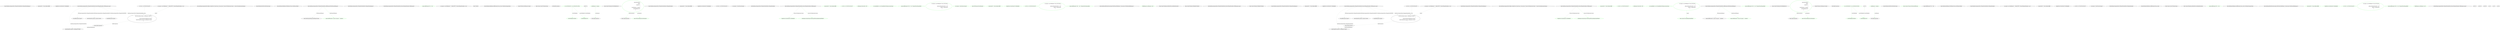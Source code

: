 digraph  {
m0_0_0 [file=merged, label="Entry RestSharp.IntegrationTests.MultipartFormDataTests.MultipartFormDataAsync()", span="23-23"];
m0_0_1 [file=merged, label="string baseUrl = ''http://localhost:8888/''", span="25-25"];
m0_0_2 [file=merged, label="SimpleServer.Create(baseUrl, EchoHandler)", span="27-27"];
m0_0_3 [file=merged, label="var client = new RestClient(baseUrl)", span="29-29"];
m0_0_8 [file=merged, label="Entry RestSharp.IntegrationTests.Helpers.SimpleServer.Create(string, System.Action<System.Net.HttpListenerContext>, System.Net.AuthenticationSchemes)", span="19-19"];
m0_0_4 [file=merged, label="var request = new RestRequest(''/'', Method.POST) { AlwaysMultipartFormData = true }", span="30-30"];
m0_0_6 [file=merged, label="client.ExecuteAsync(request, (restResponse, handle) =>\r\n                {\r\n                    Console.WriteLine(restResponse.Content);\r\n                    \\nAssert.Equal(this.expected, restResponse.Content);\r\n                })", span="34-38"];
m0_0_9 [file=merged, label="Entry RestSharp.RestClient.RestClient(string)", span="150-150"];
m0_0_5 [file=merged, label="this.AddParameters(request)", span="32-32"];
m0_0_10 [file=merged, label="Entry RestSharp.RestRequest.RestRequest(string, RestSharp.Method)", span="93-93"];
m0_0_11 [file=merged, label="Entry RestSharp.IntegrationTests.MultipartFormDataTests.AddParameters(RestSharp.RestRequest)", span="69-69"];
m0_0_7 [file=merged, label="Exit RestSharp.IntegrationTests.MultipartFormDataTests.MultipartFormDataAsync()", span="23-23"];
m0_0_13 [file=merged, label="Entry lambda expression", span="34-38"];
m0_0_37 [file=merged, label="Exit RestSharp.IntegrationTests.MultipartFormDataTests.AlwaysMultipartFormData_WithParameter()", span="64-64"];
m0_0_38 [file=merged, label="Entry RestSharp.RestRequest.RestRequest(string)", span="86-86"];
m0_0_69 [color=green, community=0, file=merged, label="request.AddParameter(''foo'', ''bar'')", prediction=0, span="127-127"];
m0_0_70 [color=green, community=0, file=merged, label="request.AddParameter(''a name with spaces'', ''somedata'')", prediction=1, span="128-128"];
m0_0_23 [file=merged, label="var request = new RestRequest(''/'', Method.POST) { AlwaysMultipartFormData = true }", span="50-50"];
m0_0_40 [file=merged, label="Entry Unk.Null", span="351-351"];
m0_0_39 [file=merged, label="Entry RestSharp.RestRequest.AddParameter(string, object, RestSharp.ParameterType)", span="372-372"];
m0_0_14 [file=merged, label="Console.WriteLine(restResponse.Content)", span="36-36"];
m0_0_15 [file=merged, label="Assert.Equal(this.expected, restResponse.Content)", span="37-37"];
m0_0_17 [file=merged, label="Entry System.Console.WriteLine(string)", span="0-0"];
m0_0_16 [file=merged, label="Exit lambda expression", span="34-38"];
m0_0_58 [color=green, community=0, file=merged, label="eventWaitHandle.Set()", prediction=2, span="106-106"];
m0_0_59 [file=merged, label="Exit lambda expression", span="103-107"];
m0_0_60 [file=merged, label="Entry System.Threading.EventWaitHandle.Set()", span="0-0"];
m0_0_56 [file=merged, label="Entry lambda expression", span="103-107"];
m0_0_57 [color=green, community=0, file=merged, label="syncResponse = response", prediction=3, span="105-105"];
m0_0_19 [file=merged, label="Entry RestSharp.IntegrationTests.MultipartFormDataTests.MultipartFormData()", span="43-43"];
m0_0_20 [file=merged, label="string baseUrl = ''http://localhost:8888/''", span="45-45"];
m0_0_21 [file=merged, label="SimpleServer.Create(baseUrl, EchoHandler)", span="47-47"];
m0_0_22 [file=merged, label="var client = new RestClient(baseUrl)", span="49-49"];
m0_0_25 [file=merged, label="var response = client.Execute(request)", span="54-54"];
m0_0_24 [file=merged, label="this.AddParameters(request)", span="52-52"];
m0_0_26 [file=merged, label="Assert.Equal(this.expected, response.Content)", span="56-56"];
m0_0_27 [file=merged, label="Exit RestSharp.IntegrationTests.MultipartFormDataTests.MultipartFormData()", span="43-43"];
m0_0_29 [file=merged, label="Entry RestSharp.IntegrationTests.MultipartFormDataTests.AlwaysMultipartFormData_WithParameter()", span="64-64"];
m0_0_30 [color=green, community=0, file=merged, label="string baseUrl = ''http://localhost:8888/''", prediction=4, span="66-66"];
m0_0_31 [color=green, community=0, file=merged, label="SimpleServer.Create(baseUrl, EchoHandler)", prediction=5, span="68-68"];
m0_0_32 [color=green, community=0, file=merged, label="var client = new RestClient(baseUrl)", prediction=6, span="70-70"];
m0_0_62 [color=green, community=0, file=merged, label="obj.Response.StatusCode = 200", prediction=7, span="118-118"];
m0_0_63 [color=green, community=0, file=merged, label="var streamReader = new StreamReader(obj.Request.InputStream)", prediction=8, span="120-120"];
m0_0_64 [color=green, community=0, file=merged, label="obj.Response.OutputStream.WriteStringUtf8(streamReader.ReadToEnd())", prediction=5, span="122-122"];
m0_0_34 [color=green, community=0, file=merged, label="request.AddParameter(''title'', ''test'', ParameterType.RequestBody)", prediction=10, span="76-76"];
m0_0_33 [color=green, community=0, file=merged, label="var request = new RestRequest(''?json_route=/posts'')\r\n                                  {\r\n                                      \\nAlwaysMultipartFormData = true,\r\n                                      Method = Method.POST,\r\n                                  }", prediction=11, span="71-75"];
m0_0_35 [color=green, community=0, file=merged, label="var response = client.Execute(request)", prediction=12, span="78-78"];
m0_0_36 [color=green, community=0, file=merged, label="Assert.Null(response.ErrorException)", prediction=13, span="79-79"];
m0_0_42 [color=green, community=0, file=merged, label="string baseUrl = ''http://localhost:8888/''", prediction=14, span="86-86"];
m0_0_43 [color=green, community=0, file=merged, label="SimpleServer.Create(baseUrl, EchoHandler)", prediction=15, span="88-88"];
m0_0_44 [color=green, community=0, file=merged, label="var client = new RestClient(baseUrl)", prediction=16, span="90-90"];
m0_0_41 [file=merged, label="Entry RestSharp.IntegrationTests.MultipartFormDataTests.AlwaysMultipartFormData_WithParameter_Async()", span="84-84"];
m0_0_45 [color=green, community=0, file=merged, label="var request = new RestRequest(''?json_route=/posts'')\r\n                                  {\r\n                                      \\nAlwaysMultipartFormData = true,\r\n                                      Method = Method.POST,\r\n                                  }", prediction=17, span="91-95"];
m0_0_49 [color=green, community=0, file=merged, label="client.ExecuteAsync(\r\n                        request,\r\n                        response =>\r\n                            {\r\n                                \\nsyncResponse = response;\r\n                                eventWaitHandle.Set();\r\n                            })", prediction=18, span="101-107"];
m0_0_46 [color=green, community=0, file=merged, label="request.AddParameter(''title'', ''test'', ParameterType.RequestBody)", prediction=19, span="96-96"];
m0_0_50 [color=green, community=0, file=merged, label="eventWaitHandle.WaitOne()", prediction=2, span="109-109"];
m0_0_51 [color=green, community=0, file=merged, label="Assert.Null(syncResponse.ErrorException)", prediction=18, span="112-112"];
m0_0_54 [file=merged, label="Entry RestSharp.IRestClient.ExecuteAsync(RestSharp.IRestRequest, System.Action<RestSharp.IRestResponse>)", span="16-16"];
m0_0_47 [color=green, community=0, file=merged, label="IRestResponse syncResponse = null", prediction=22, span="97-97"];
m0_0_48 [color=green, community=0, file=merged, label="var eventWaitHandle = new AutoResetEvent(false)", prediction=2, span="99-99"];
m0_0_53 [file=merged, label="Entry System.Threading.AutoResetEvent.AutoResetEvent(bool)", span="0-0"];
m0_0_55 [file=merged, label="Entry System.Threading.WaitHandle.WaitOne()", span="0-0"];
m0_0_52 [file=merged, label="Exit RestSharp.IntegrationTests.MultipartFormDataTests.AlwaysMultipartFormData_WithParameter_Async()", span="84-84"];
m1_55 [cluster="System.Threading.WaitHandle.WaitOne()", file="MultipartFormDataTests.cs", label="Entry System.Threading.WaitHandle.WaitOne()", span="0-0"];
m1_0 [cluster="RestSharp.IntegrationTests.MultipartFormDataTests.MultipartFormDataAsync()", file="MultipartFormDataTests.cs", label="Entry RestSharp.IntegrationTests.MultipartFormDataTests.MultipartFormDataAsync()", span="23-23"];
m1_1 [cluster="RestSharp.IntegrationTests.MultipartFormDataTests.MultipartFormDataAsync()", file="MultipartFormDataTests.cs", label="string baseUrl = ''http://localhost:8888/''", span="25-25"];
m1_2 [cluster="RestSharp.IntegrationTests.MultipartFormDataTests.MultipartFormDataAsync()", file="MultipartFormDataTests.cs", label="SimpleServer.Create(baseUrl, EchoHandler)", span="27-27"];
m1_3 [cluster="RestSharp.IntegrationTests.MultipartFormDataTests.MultipartFormDataAsync()", file="MultipartFormDataTests.cs", label="var client = new RestClient(baseUrl)", span="29-29"];
m1_4 [cluster="RestSharp.IntegrationTests.MultipartFormDataTests.MultipartFormDataAsync()", file="MultipartFormDataTests.cs", label="var request = new RestRequest(''/'', Method.POST) { AlwaysMultipartFormData = true }", span="30-30"];
m1_6 [cluster="RestSharp.IntegrationTests.MultipartFormDataTests.MultipartFormDataAsync()", file="MultipartFormDataTests.cs", label="client.ExecuteAsync(request, (restResponse, handle) =>\r\n                {\r\n                    Console.WriteLine(restResponse.Content);\r\n                    \\nAssert.Equal(this.expected, restResponse.Content);\r\n                })", span="34-38"];
m1_5 [cluster="RestSharp.IntegrationTests.MultipartFormDataTests.MultipartFormDataAsync()", file="MultipartFormDataTests.cs", label="this.AddParameters(request)", span="32-32"];
m1_7 [cluster="RestSharp.IntegrationTests.MultipartFormDataTests.MultipartFormDataAsync()", file="MultipartFormDataTests.cs", label="Exit RestSharp.IntegrationTests.MultipartFormDataTests.MultipartFormDataAsync()", span="23-23"];
m1_8 [cluster="RestSharp.IntegrationTests.Helpers.SimpleServer.Create(string, System.Action<System.Net.HttpListenerContext>, System.Net.AuthenticationSchemes)", file="MultipartFormDataTests.cs", label="Entry RestSharp.IntegrationTests.Helpers.SimpleServer.Create(string, System.Action<System.Net.HttpListenerContext>, System.Net.AuthenticationSchemes)", span="19-19"];
m1_29 [cluster="RestSharp.IntegrationTests.MultipartFormDataTests.AlwaysMultipartFormData_WithParameter()", file="MultipartFormDataTests.cs", label="Entry RestSharp.IntegrationTests.MultipartFormDataTests.AlwaysMultipartFormData_WithParameter()", span="64-64"];
m1_30 [cluster="RestSharp.IntegrationTests.MultipartFormDataTests.AlwaysMultipartFormData_WithParameter()", color=green, community=0, file="MultipartFormDataTests.cs", label="string baseUrl = ''http://localhost:8888/''", prediction=24, span="66-66"];
m1_31 [cluster="RestSharp.IntegrationTests.MultipartFormDataTests.AlwaysMultipartFormData_WithParameter()", color=green, community=0, file="MultipartFormDataTests.cs", label="SimpleServer.Create(baseUrl, EchoHandler)", prediction=25, span="68-68"];
m1_32 [cluster="RestSharp.IntegrationTests.MultipartFormDataTests.AlwaysMultipartFormData_WithParameter()", color=green, community=0, file="MultipartFormDataTests.cs", label="var client = new RestClient(baseUrl)", prediction=26, span="70-70"];
m1_62 [cluster="RestSharp.IntegrationTests.MultipartFormDataTests.EchoHandler(System.Net.HttpListenerContext)", color=green, community=0, file="MultipartFormDataTests.cs", label="obj.Response.StatusCode = 200", prediction=27, span="118-118"];
m1_63 [cluster="RestSharp.IntegrationTests.MultipartFormDataTests.EchoHandler(System.Net.HttpListenerContext)", color=green, community=0, file="MultipartFormDataTests.cs", label="var streamReader = new StreamReader(obj.Request.InputStream)", prediction=28, span="120-120"];
m1_64 [cluster="RestSharp.IntegrationTests.MultipartFormDataTests.EchoHandler(System.Net.HttpListenerContext)", color=green, community=0, file="MultipartFormDataTests.cs", label="obj.Response.OutputStream.WriteStringUtf8(streamReader.ReadToEnd())", prediction=25, span="122-122"];
m1_33 [cluster="RestSharp.IntegrationTests.MultipartFormDataTests.AlwaysMultipartFormData_WithParameter()", color=green, community=0, file="MultipartFormDataTests.cs", label="var request = new RestRequest(''?json_route=/posts'')\r\n                                  {\r\n                                      \\nAlwaysMultipartFormData = true,\r\n                                      Method = Method.POST,\r\n                                  }", prediction=30, span="71-75"];
m1_38 [cluster="RestSharp.IntegrationTests.MultipartFormDataTests.AddParameters(RestSharp.RestRequest)", file="MultipartFormDataTests.cs", label="request.AddParameter(''a name with spaces'', ''somedata'')", span="72-72"];
m1_34 [cluster="RestSharp.IntegrationTests.MultipartFormDataTests.AlwaysMultipartFormData_WithParameter()", color=green, community=0, file="MultipartFormDataTests.cs", label="request.AddParameter(''title'', ''test'', ParameterType.RequestBody)", prediction=31, span="76-76"];
m1_60 [cluster="System.Threading.EventWaitHandle.Set()", file="MultipartFormDataTests.cs", label="Entry System.Threading.EventWaitHandle.Set()", span="0-0"];
m1_56 [cluster="lambda expression", file="MultipartFormDataTests.cs", label="Entry lambda expression", span="103-107"];
m1_13 [cluster="lambda expression", file="MultipartFormDataTests.cs", label="Entry lambda expression", span="34-38"];
m1_14 [cluster="lambda expression", file="MultipartFormDataTests.cs", label="Console.WriteLine(restResponse.Content)", span="36-36"];
m1_15 [cluster="lambda expression", file="MultipartFormDataTests.cs", label="Assert.Equal(this.expected, restResponse.Content)", span="37-37"];
m1_16 [cluster="lambda expression", file="MultipartFormDataTests.cs", label="Exit lambda expression", span="34-38"];
m1_58 [cluster="lambda expression", color=green, community=0, file="MultipartFormDataTests.cs", label="eventWaitHandle.Set()", prediction=32, span="106-106"];
m1_57 [cluster="lambda expression", color=green, community=0, file="MultipartFormDataTests.cs", label="syncResponse = response", prediction=33, span="105-105"];
m1_59 [cluster="lambda expression", file="MultipartFormDataTests.cs", label="Exit lambda expression", span="103-107"];
m1_9 [cluster="RestSharp.RestClient.RestClient(string)", file="MultipartFormDataTests.cs", label="Entry RestSharp.RestClient.RestClient(string)", span="150-150"];
m1_35 [cluster="System.IO.StreamReader.ReadToEnd()", color=green, community=0, file="MultipartFormDataTests.cs", label="Entry System.IO.StreamReader.ReadToEnd()", prediction=30, span="0-0"];
m1_36 [cluster="System.IO.Stream.WriteStringUtf8(string)", color=green, community=0, file="MultipartFormDataTests.cs", label="Entry System.IO.Stream.WriteStringUtf8(string)", prediction=35, span="7-7"];
m1_37 [cluster="RestSharp.IntegrationTests.MultipartFormDataTests.AddParameters(RestSharp.RestRequest)", file="MultipartFormDataTests.cs", label="request.AddParameter(''foo'', ''bar'')", span="71-71"];
m1_10 [cluster="RestSharp.RestRequest.RestRequest(string, RestSharp.Method)", file="MultipartFormDataTests.cs", label="Entry RestSharp.RestRequest.RestRequest(string, RestSharp.Method)", span="93-93"];
m1_19 [cluster="RestSharp.IntegrationTests.MultipartFormDataTests.MultipartFormData()", file="MultipartFormDataTests.cs", label="Entry RestSharp.IntegrationTests.MultipartFormDataTests.MultipartFormData()", span="43-43"];
m1_23 [cluster="RestSharp.IntegrationTests.MultipartFormDataTests.MultipartFormData()", file="MultipartFormDataTests.cs", label="var request = new RestRequest(''/'', Method.POST) { AlwaysMultipartFormData = true }", span="50-50"];
m1_20 [cluster="RestSharp.IntegrationTests.MultipartFormDataTests.MultipartFormData()", file="MultipartFormDataTests.cs", label="string baseUrl = ''http://localhost:8888/''", span="45-45"];
m1_21 [cluster="RestSharp.IntegrationTests.MultipartFormDataTests.MultipartFormData()", file="MultipartFormDataTests.cs", label="SimpleServer.Create(baseUrl, EchoHandler)", span="47-47"];
m1_22 [cluster="RestSharp.IntegrationTests.MultipartFormDataTests.MultipartFormData()", file="MultipartFormDataTests.cs", label="var client = new RestClient(baseUrl)", span="49-49"];
m1_25 [cluster="RestSharp.IntegrationTests.MultipartFormDataTests.MultipartFormData()", file="MultipartFormDataTests.cs", label="var response = client.Execute(request)", span="54-54"];
m1_24 [cluster="RestSharp.IntegrationTests.MultipartFormDataTests.MultipartFormData()", file="MultipartFormDataTests.cs", label="this.AddParameters(request)", span="52-52"];
m1_26 [cluster="RestSharp.IntegrationTests.MultipartFormDataTests.MultipartFormData()", file="MultipartFormDataTests.cs", label="Assert.Equal(this.expected, response.Content)", span="56-56"];
m1_27 [cluster="RestSharp.IntegrationTests.MultipartFormDataTests.MultipartFormData()", file="MultipartFormDataTests.cs", label="Exit RestSharp.IntegrationTests.MultipartFormDataTests.MultipartFormData()", span="43-43"];
m1_40 [cluster="RestSharp.RestRequest.AddParameter(string, object)", file="MultipartFormDataTests.cs", label="Entry RestSharp.RestRequest.AddParameter(string, object)", span="351-351"];
m1_17 [cluster="System.Console.WriteLine(string)", file="MultipartFormDataTests.cs", label="Entry System.Console.WriteLine(string)", span="0-0"];
m1_53 [cluster="System.Threading.AutoResetEvent.AutoResetEvent(bool)", file="MultipartFormDataTests.cs", label="Entry System.Threading.AutoResetEvent.AutoResetEvent(bool)", span="0-0"];
m1_11 [cluster="RestSharp.IntegrationTests.MultipartFormDataTests.AddParameters(RestSharp.RestRequest)", file="MultipartFormDataTests.cs", label="Entry RestSharp.IntegrationTests.MultipartFormDataTests.AddParameters(RestSharp.RestRequest)", span="69-69"];
m1_69 [cluster="RestSharp.IntegrationTests.MultipartFormDataTests.AddParameters(RestSharp.RestRequest)", color=green, community=0, file="MultipartFormDataTests.cs", label="request.AddParameter(''foo'', ''bar'')", prediction=36, span="127-127"];
m1_70 [cluster="RestSharp.IntegrationTests.MultipartFormDataTests.AddParameters(RestSharp.RestRequest)", color=green, community=0, file="MultipartFormDataTests.cs", label="request.AddParameter(''a name with spaces'', ''somedata'')", prediction=37, span="128-128"];
m1_39 [cluster="RestSharp.RestRequest.AddParameter(string, object, RestSharp.ParameterType)", file="MultipartFormDataTests.cs", label="Entry RestSharp.RestRequest.AddParameter(string, object, RestSharp.ParameterType)", span="372-372"];
m1_54 [cluster="RestSharp.IRestClient.ExecuteAsync(RestSharp.IRestRequest, System.Action<RestSharp.IRestResponse>)", file="MultipartFormDataTests.cs", label="Entry RestSharp.IRestClient.ExecuteAsync(RestSharp.IRestRequest, System.Action<RestSharp.IRestResponse>)", span="16-16"];
m1_41 [cluster="RestSharp.IntegrationTests.MultipartFormDataTests.AlwaysMultipartFormData_WithParameter_Async()", file="MultipartFormDataTests.cs", label="Entry RestSharp.IntegrationTests.MultipartFormDataTests.AlwaysMultipartFormData_WithParameter_Async()", span="84-84"];
m1_42 [cluster="RestSharp.IntegrationTests.MultipartFormDataTests.AlwaysMultipartFormData_WithParameter_Async()", color=green, community=0, file="MultipartFormDataTests.cs", label="string baseUrl = ''http://localhost:8888/''", prediction=38, span="86-86"];
m1_43 [cluster="RestSharp.IntegrationTests.MultipartFormDataTests.AlwaysMultipartFormData_WithParameter_Async()", color=green, community=0, file="MultipartFormDataTests.cs", label="SimpleServer.Create(baseUrl, EchoHandler)", prediction=39, span="88-88"];
m1_44 [cluster="RestSharp.IntegrationTests.MultipartFormDataTests.AlwaysMultipartFormData_WithParameter_Async()", color=green, community=0, file="MultipartFormDataTests.cs", label="var client = new RestClient(baseUrl)", prediction=40, span="90-90"];
m1_45 [cluster="RestSharp.IntegrationTests.MultipartFormDataTests.AlwaysMultipartFormData_WithParameter_Async()", color=green, community=0, file="MultipartFormDataTests.cs", label="var request = new RestRequest(''?json_route=/posts'')\r\n                                  {\r\n                                      \\nAlwaysMultipartFormData = true,\r\n                                      Method = Method.POST,\r\n                                  }", prediction=41, span="91-95"];
m1_49 [cluster="RestSharp.IntegrationTests.MultipartFormDataTests.AlwaysMultipartFormData_WithParameter_Async()", color=green, community=0, file="MultipartFormDataTests.cs", label="client.ExecuteAsync(\r\n                        request,\r\n                        response =>\r\n                            {\r\n                                \\nsyncResponse = response;\r\n                                eventWaitHandle.Set();\r\n                            })", prediction=42, span="101-107"];
m1_46 [cluster="RestSharp.IntegrationTests.MultipartFormDataTests.AlwaysMultipartFormData_WithParameter_Async()", color=green, community=0, file="MultipartFormDataTests.cs", label="request.AddParameter(''title'', ''test'', ParameterType.RequestBody)", prediction=43, span="96-96"];
m1_50 [cluster="RestSharp.IntegrationTests.MultipartFormDataTests.AlwaysMultipartFormData_WithParameter_Async()", color=green, community=0, file="MultipartFormDataTests.cs", label="eventWaitHandle.WaitOne()", prediction=32, span="109-109"];
m1_51 [cluster="RestSharp.IntegrationTests.MultipartFormDataTests.AlwaysMultipartFormData_WithParameter_Async()", color=green, community=0, file="MultipartFormDataTests.cs", label="Assert.Null(syncResponse.ErrorException)", prediction=42, span="112-112"];
m1_47 [cluster="RestSharp.IntegrationTests.MultipartFormDataTests.AlwaysMultipartFormData_WithParameter_Async()", color=green, community=0, file="MultipartFormDataTests.cs", label="IRestResponse syncResponse = null", prediction=46, span="97-97"];
m1_48 [cluster="RestSharp.IntegrationTests.MultipartFormDataTests.AlwaysMultipartFormData_WithParameter_Async()", color=green, community=0, file="MultipartFormDataTests.cs", label="var eventWaitHandle = new AutoResetEvent(false)", prediction=32, span="99-99"];
m1_52 [cluster="RestSharp.IntegrationTests.MultipartFormDataTests.AlwaysMultipartFormData_WithParameter_Async()", file="MultipartFormDataTests.cs", label="Exit RestSharp.IntegrationTests.MultipartFormDataTests.AlwaysMultipartFormData_WithParameter_Async()", span="84-84"];
m0_0_12;
m0_0_18;
m0_0_28;
m1_12;
m1_18;
m1_28;
m0_0_74;
m1_74;
m0_0_3 -> m0_0_6  [color=darkseagreen4, key=1, label=client, style=dashed];
m0_0_4 -> m0_0_6  [color=darkseagreen4, key=1, label=request, style=dashed];
m0_0_6 -> m0_0_13  [color=darkseagreen4, key=1, label="lambda expression", style=dashed];
m0_0_11 -> m0_0_38  [color=darkseagreen4, key=1, label="RestSharp.RestRequest", style=dashed];
m0_0_11 -> m0_0_70  [color=green, key=1, label="RestSharp.RestRequest", style=dashed];
m0_0_13 -> m0_0_15  [color=darkseagreen4, key=1, label="RestSharp.IRestResponse", style=dashed];
m0_0_57 -> m0_0_59  [color=green, key=1, label=syncResponse, style=dashed];
m0_0_29 -> m0_0_31  [color=darkseagreen4, key=1, label="System.Net.HttpListenerContext", style=dashed];
m0_0_29 -> m0_0_64  [color=green, key=1, label="System.Net.HttpListenerContext", style=dashed];
m0_0_41 -> m0_0_5  [color=darkseagreen4, key=1, label="RestSharp.IntegrationTests.MultipartFormDataTests", style=dashed];
m0_0_41 -> m0_0_6  [color=darkseagreen4, key=1, label="RestSharp.IntegrationTests.MultipartFormDataTests", style=dashed];
m0_0_41 -> m0_0_15  [color=darkseagreen4, key=1, label="RestSharp.IntegrationTests.MultipartFormDataTests", style=dashed];
m0_0_41 -> m0_0_24  [color=darkseagreen4, key=1, label="RestSharp.IntegrationTests.MultipartFormDataTests", style=dashed];
m0_0_41 -> m0_0_26  [color=darkseagreen4, key=1, label="RestSharp.IntegrationTests.MultipartFormDataTests", style=dashed];
m0_0_49 -> m0_0_56  [color=green, key=1, label="lambda expression", style=dashed];
m0_0_49 -> m0_0_51  [color=green, key=1, label=syncResponse, style=dashed];
m0_0_48 -> m0_0_58  [color=green, key=1, label=eventWaitHandle, style=dashed];
m0_0_48 -> m0_0_50  [color=green, key=1, label=eventWaitHandle, style=dashed];
m1_3 -> m1_6  [color=darkseagreen4, key=1, label=client, style=dashed];
m1_4 -> m1_6  [color=darkseagreen4, key=1, label=request, style=dashed];
m1_6 -> m1_13  [color=darkseagreen4, key=1, label="lambda expression", style=dashed];
m1_29 -> m1_31  [color=darkseagreen4, key=1, label="System.Net.HttpListenerContext", style=dashed];
m1_29 -> m1_64  [color=green, key=1, label="System.Net.HttpListenerContext", style=dashed];
m1_33 -> m1_35  [color=green, key=1, label=request, style=dashed];
m1_13 -> m1_15  [color=darkseagreen4, key=1, label="RestSharp.IRestResponse", style=dashed];
m1_57 -> m1_59  [color=green, key=1, label=syncResponse, style=dashed];
m1_11 -> m1_38  [color=darkseagreen4, key=1, label="RestSharp.RestRequest", style=dashed];
m1_11 -> m1_70  [color=green, key=1, label="RestSharp.RestRequest", style=dashed];
m1_41 -> m1_5  [color=darkseagreen4, key=1, label="RestSharp.IntegrationTests.MultipartFormDataTests", style=dashed];
m1_41 -> m1_6  [color=darkseagreen4, key=1, label="RestSharp.IntegrationTests.MultipartFormDataTests", style=dashed];
m1_41 -> m1_15  [color=darkseagreen4, key=1, label="RestSharp.IntegrationTests.MultipartFormDataTests", style=dashed];
m1_41 -> m1_24  [color=darkseagreen4, key=1, label="RestSharp.IntegrationTests.MultipartFormDataTests", style=dashed];
m1_41 -> m1_26  [color=darkseagreen4, key=1, label="RestSharp.IntegrationTests.MultipartFormDataTests", style=dashed];
m1_49 -> m1_56  [color=green, key=1, label="lambda expression", style=dashed];
m1_49 -> m1_51  [color=green, key=1, label=syncResponse, style=dashed];
m1_48 -> m1_58  [color=green, key=1, label=eventWaitHandle, style=dashed];
m1_48 -> m1_50  [color=green, key=1, label=eventWaitHandle, style=dashed];
m0_0_74 -> m0_0_58  [color=green, key=1, label=eventWaitHandle, style=dashed];
m1_74 -> m1_58  [color=green, key=1, label=eventWaitHandle, style=dashed];
}
